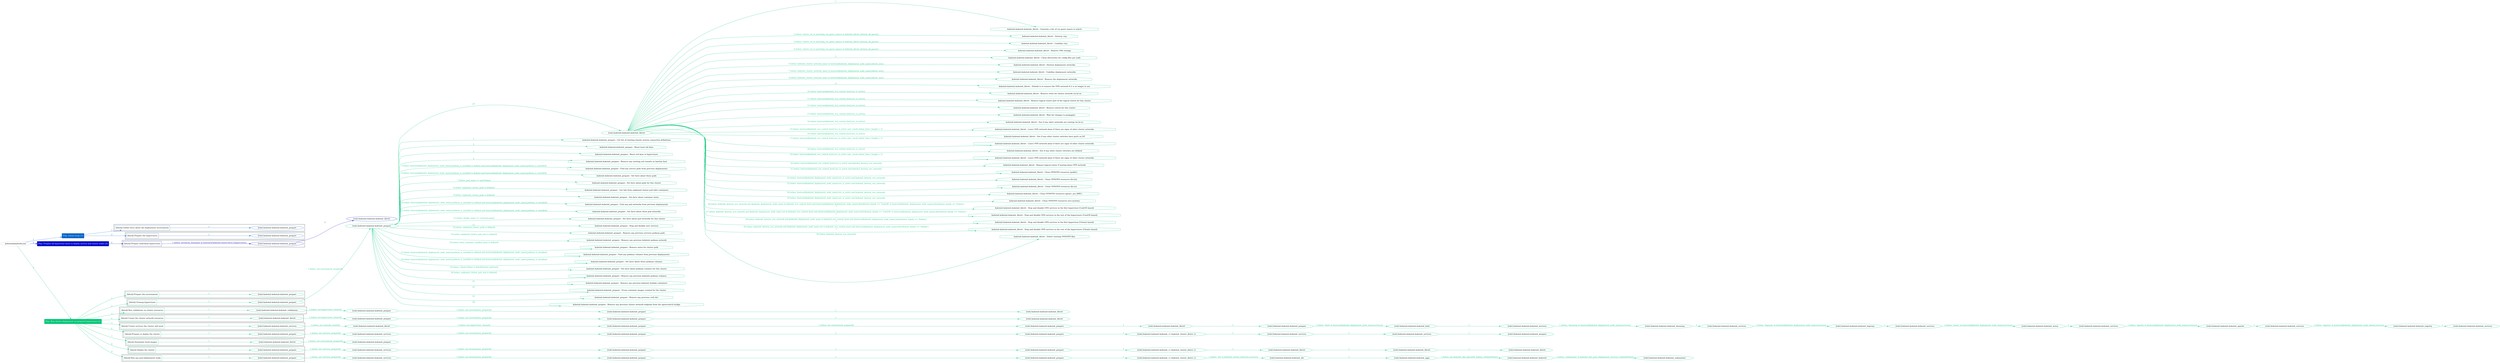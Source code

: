 digraph {
	graph [concentrate=true ordering=in rankdir=LR ratio=fill]
	edge [esep=5 sep=10]
	"kubeinit/playbook.yml" [id=root_node style=dotted]
	play_8605848d [label="Play: Initial setup (1)" color="#0665c6" fontcolor="#ffffff" id=play_8605848d shape=box style=filled tooltip=localhost]
	"kubeinit/playbook.yml" -> play_8605848d [label="1 " color="#0665c6" fontcolor="#0665c6" id=edge_87fc3272 labeltooltip="1 " tooltip="1 "]
	subgraph "kubeinit.kubeinit.kubeinit_prepare" {
		role_2363dd07 [label="[role] kubeinit.kubeinit.kubeinit_prepare" color="#0665c6" id=role_2363dd07 tooltip="kubeinit.kubeinit.kubeinit_prepare"]
	}
	subgraph "kubeinit.kubeinit.kubeinit_prepare" {
		role_f6fa3848 [label="[role] kubeinit.kubeinit.kubeinit_prepare" color="#0665c6" id=role_f6fa3848 tooltip="kubeinit.kubeinit.kubeinit_prepare"]
	}
	subgraph "Play: Initial setup (1)" {
		play_8605848d -> block_de94c09c [label=1 color="#0665c6" fontcolor="#0665c6" id=edge_06d119ca labeltooltip=1 tooltip=1]
		subgraph cluster_block_de94c09c {
			block_de94c09c [label="[block] Gather facts about the deployment environment" color="#0665c6" id=block_de94c09c labeltooltip="Gather facts about the deployment environment" shape=box tooltip="Gather facts about the deployment environment"]
			block_de94c09c -> role_2363dd07 [label="1 " color="#0665c6" fontcolor="#0665c6" id=edge_e57d87e4 labeltooltip="1 " tooltip="1 "]
		}
		play_8605848d -> block_c0200619 [label=2 color="#0665c6" fontcolor="#0665c6" id=edge_5dd7e057 labeltooltip=2 tooltip=2]
		subgraph cluster_block_c0200619 {
			block_c0200619 [label="[block] Prepare the hypervisors" color="#0665c6" id=block_c0200619 labeltooltip="Prepare the hypervisors" shape=box tooltip="Prepare the hypervisors"]
			block_c0200619 -> role_f6fa3848 [label="1 " color="#0665c6" fontcolor="#0665c6" id=edge_0af5a779 labeltooltip="1 " tooltip="1 "]
		}
	}
	play_1fc8f450 [label="Play: Prepare all hypervisor hosts to deploy service and cluster nodes (0)" color="#040cc8" fontcolor="#ffffff" id=play_1fc8f450 shape=box style=filled tooltip="Play: Prepare all hypervisor hosts to deploy service and cluster nodes (0)"]
	"kubeinit/playbook.yml" -> play_1fc8f450 [label="2 " color="#040cc8" fontcolor="#040cc8" id=edge_99879deb labeltooltip="2 " tooltip="2 "]
	subgraph "kubeinit.kubeinit.kubeinit_libvirt" {
		role_5404e701 [label="[role] kubeinit.kubeinit.kubeinit_libvirt" color="#040cc8" id=role_5404e701 tooltip="kubeinit.kubeinit.kubeinit_libvirt"]
	}
	subgraph "kubeinit.kubeinit.kubeinit_prepare" {
		role_c2e506f0 [label="[role] kubeinit.kubeinit.kubeinit_prepare" color="#040cc8" id=role_c2e506f0 tooltip="kubeinit.kubeinit.kubeinit_prepare"]
		role_c2e506f0 -> role_5404e701 [label="1 " color="#040cc8" fontcolor="#040cc8" id=edge_bdc3ae5c labeltooltip="1 " tooltip="1 "]
	}
	subgraph "Play: Prepare all hypervisor hosts to deploy service and cluster nodes (0)" {
		play_1fc8f450 -> block_c49baf0c [label=1 color="#040cc8" fontcolor="#040cc8" id=edge_7abe633b labeltooltip=1 tooltip=1]
		subgraph cluster_block_c49baf0c {
			block_c49baf0c [label="[block] Prepare individual hypervisors" color="#040cc8" id=block_c49baf0c labeltooltip="Prepare individual hypervisors" shape=box tooltip="Prepare individual hypervisors"]
			block_c49baf0c -> role_c2e506f0 [label="1 [when: inventory_hostname in hostvars['kubeinit-cluster-facts'].hypervisors]" color="#040cc8" fontcolor="#040cc8" id=edge_351317c0 labeltooltip="1 [when: inventory_hostname in hostvars['kubeinit-cluster-facts'].hypervisors]" tooltip="1 [when: inventory_hostname in hostvars['kubeinit-cluster-facts'].hypervisors]"]
		}
	}
	play_71d0070b [label="Play: Run cluster deployment on prepared hypervisors (1)" color="#06c677" fontcolor="#ffffff" id=play_71d0070b shape=box style=filled tooltip=localhost]
	"kubeinit/playbook.yml" -> play_71d0070b [label="3 " color="#06c677" fontcolor="#06c677" id=edge_a725ddb0 labeltooltip="3 " tooltip="3 "]
	subgraph "kubeinit.kubeinit.kubeinit_prepare" {
		role_f2556a93 [label="[role] kubeinit.kubeinit.kubeinit_prepare" color="#06c677" id=role_f2556a93 tooltip="kubeinit.kubeinit.kubeinit_prepare"]
	}
	subgraph "kubeinit.kubeinit.kubeinit_libvirt" {
		role_4788ea6c [label="[role] kubeinit.kubeinit.kubeinit_libvirt" color="#06c677" id=role_4788ea6c tooltip="kubeinit.kubeinit.kubeinit_libvirt"]
		task_de4caaba [label="kubeinit.kubeinit.kubeinit_libvirt : Generate a list of vm guest names to match" color="#06c677" id=task_de4caaba shape=octagon tooltip="kubeinit.kubeinit.kubeinit_libvirt : Generate a list of vm guest names to match"]
		role_4788ea6c -> task_de4caaba [label="1 " color="#06c677" fontcolor="#06c677" id=edge_771c232c labeltooltip="1 " tooltip="1 "]
		task_6f5626f8 [label="kubeinit.kubeinit.kubeinit_libvirt : Destroy vms" color="#06c677" id=task_6f5626f8 shape=octagon tooltip="kubeinit.kubeinit.kubeinit_libvirt : Destroy vms"]
		role_4788ea6c -> task_6f5626f8 [label="2 [when: cluster_vm in matching_vm_guest_names or kubeinit_libvirt_destroy_all_guests]" color="#06c677" fontcolor="#06c677" id=edge_8e27f2b0 labeltooltip="2 [when: cluster_vm in matching_vm_guest_names or kubeinit_libvirt_destroy_all_guests]" tooltip="2 [when: cluster_vm in matching_vm_guest_names or kubeinit_libvirt_destroy_all_guests]"]
		task_a8465d2a [label="kubeinit.kubeinit.kubeinit_libvirt : Undefine vms" color="#06c677" id=task_a8465d2a shape=octagon tooltip="kubeinit.kubeinit.kubeinit_libvirt : Undefine vms"]
		role_4788ea6c -> task_a8465d2a [label="3 [when: cluster_vm in matching_vm_guest_names or kubeinit_libvirt_destroy_all_guests]" color="#06c677" fontcolor="#06c677" id=edge_6923e693 labeltooltip="3 [when: cluster_vm in matching_vm_guest_names or kubeinit_libvirt_destroy_all_guests]" tooltip="3 [when: cluster_vm in matching_vm_guest_names or kubeinit_libvirt_destroy_all_guests]"]
		task_30527976 [label="kubeinit.kubeinit.kubeinit_libvirt : Remove VMs storage" color="#06c677" id=task_30527976 shape=octagon tooltip="kubeinit.kubeinit.kubeinit_libvirt : Remove VMs storage"]
		role_4788ea6c -> task_30527976 [label="4 [when: cluster_vm in matching_vm_guest_names or kubeinit_libvirt_destroy_all_guests]" color="#06c677" fontcolor="#06c677" id=edge_c192d5e8 labeltooltip="4 [when: cluster_vm in matching_vm_guest_names or kubeinit_libvirt_destroy_all_guests]" tooltip="4 [when: cluster_vm in matching_vm_guest_names or kubeinit_libvirt_destroy_all_guests]"]
		task_bd6e0f5f [label="kubeinit.kubeinit.kubeinit_libvirt : Clean directories for config files per node" color="#06c677" id=task_bd6e0f5f shape=octagon tooltip="kubeinit.kubeinit.kubeinit_libvirt : Clean directories for config files per node"]
		role_4788ea6c -> task_bd6e0f5f [label="5 " color="#06c677" fontcolor="#06c677" id=edge_9a2e1c3d labeltooltip="5 " tooltip="5 "]
		task_ea06f7d4 [label="kubeinit.kubeinit.kubeinit_libvirt : Destroy deployment networks" color="#06c677" id=task_ea06f7d4 shape=octagon tooltip="kubeinit.kubeinit.kubeinit_libvirt : Destroy deployment networks"]
		role_4788ea6c -> task_ea06f7d4 [label="6 [when: kubeinit_cluster_network_name in hostvars[kubeinit_deployment_node_name].libvirt_nets]" color="#06c677" fontcolor="#06c677" id=edge_827b6c55 labeltooltip="6 [when: kubeinit_cluster_network_name in hostvars[kubeinit_deployment_node_name].libvirt_nets]" tooltip="6 [when: kubeinit_cluster_network_name in hostvars[kubeinit_deployment_node_name].libvirt_nets]"]
		task_c4795552 [label="kubeinit.kubeinit.kubeinit_libvirt : Undefine deployment networks" color="#06c677" id=task_c4795552 shape=octagon tooltip="kubeinit.kubeinit.kubeinit_libvirt : Undefine deployment networks"]
		role_4788ea6c -> task_c4795552 [label="7 [when: kubeinit_cluster_network_name in hostvars[kubeinit_deployment_node_name].libvirt_nets]" color="#06c677" fontcolor="#06c677" id=edge_a1800cd2 labeltooltip="7 [when: kubeinit_cluster_network_name in hostvars[kubeinit_deployment_node_name].libvirt_nets]" tooltip="7 [when: kubeinit_cluster_network_name in hostvars[kubeinit_deployment_node_name].libvirt_nets]"]
		task_819353c3 [label="kubeinit.kubeinit.kubeinit_libvirt : Remove the deployment networks" color="#06c677" id=task_819353c3 shape=octagon tooltip="kubeinit.kubeinit.kubeinit_libvirt : Remove the deployment networks"]
		role_4788ea6c -> task_819353c3 [label="8 [when: kubeinit_cluster_network_name in hostvars[kubeinit_deployment_node_name].libvirt_nets]" color="#06c677" fontcolor="#06c677" id=edge_72d4564d labeltooltip="8 [when: kubeinit_cluster_network_name in hostvars[kubeinit_deployment_node_name].libvirt_nets]" tooltip="8 [when: kubeinit_cluster_network_name in hostvars[kubeinit_deployment_node_name].libvirt_nets]"]
		task_257b41cc [label="kubeinit.kubeinit.kubeinit_libvirt : Default is to remove the OVN network if it is no longer in use" color="#06c677" id=task_257b41cc shape=octagon tooltip="kubeinit.kubeinit.kubeinit_libvirt : Default is to remove the OVN network if it is no longer in use"]
		role_4788ea6c -> task_257b41cc [label="9 " color="#06c677" fontcolor="#06c677" id=edge_2b2338d4 labeltooltip="9 " tooltip="9 "]
		task_80e151b6 [label="kubeinit.kubeinit.kubeinit_libvirt : Remove route for cluster network via br-ex" color="#06c677" id=task_80e151b6 shape=octagon tooltip="kubeinit.kubeinit.kubeinit_libvirt : Remove route for cluster network via br-ex"]
		role_4788ea6c -> task_80e151b6 [label="10 [when: hostvars[kubeinit_ovn_central_host].ovs_is_active]" color="#06c677" fontcolor="#06c677" id=edge_b77c8c7d labeltooltip="10 [when: hostvars[kubeinit_ovn_central_host].ovs_is_active]" tooltip="10 [when: hostvars[kubeinit_ovn_central_host].ovs_is_active]"]
		task_d4caf711 [label="kubeinit.kubeinit.kubeinit_libvirt : Remove logical router port of the logical switch for this cluster" color="#06c677" id=task_d4caf711 shape=octagon tooltip="kubeinit.kubeinit.kubeinit_libvirt : Remove logical router port of the logical switch for this cluster"]
		role_4788ea6c -> task_d4caf711 [label="11 [when: hostvars[kubeinit_ovn_central_host].ovs_is_active]" color="#06c677" fontcolor="#06c677" id=edge_0d22e634 labeltooltip="11 [when: hostvars[kubeinit_ovn_central_host].ovs_is_active]" tooltip="11 [when: hostvars[kubeinit_ovn_central_host].ovs_is_active]"]
		task_0db543c7 [label="kubeinit.kubeinit.kubeinit_libvirt : Remove switch for this cluster" color="#06c677" id=task_0db543c7 shape=octagon tooltip="kubeinit.kubeinit.kubeinit_libvirt : Remove switch for this cluster"]
		role_4788ea6c -> task_0db543c7 [label="12 [when: hostvars[kubeinit_ovn_central_host].ovs_is_active]" color="#06c677" fontcolor="#06c677" id=edge_dff4dbee labeltooltip="12 [when: hostvars[kubeinit_ovn_central_host].ovs_is_active]" tooltip="12 [when: hostvars[kubeinit_ovn_central_host].ovs_is_active]"]
		task_1f11c4b8 [label="kubeinit.kubeinit.kubeinit_libvirt : Wait for changes to propagate" color="#06c677" id=task_1f11c4b8 shape=octagon tooltip="kubeinit.kubeinit.kubeinit_libvirt : Wait for changes to propagate"]
		role_4788ea6c -> task_1f11c4b8 [label="13 [when: hostvars[kubeinit_ovn_central_host].ovs_is_active]" color="#06c677" fontcolor="#06c677" id=edge_e433339b labeltooltip="13 [when: hostvars[kubeinit_ovn_central_host].ovs_is_active]" tooltip="13 [when: hostvars[kubeinit_ovn_central_host].ovs_is_active]"]
		task_a9d6d1ba [label="kubeinit.kubeinit.kubeinit_libvirt : See if any other networks are routing via br-ex" color="#06c677" id=task_a9d6d1ba shape=octagon tooltip="kubeinit.kubeinit.kubeinit_libvirt : See if any other networks are routing via br-ex"]
		role_4788ea6c -> task_a9d6d1ba [label="14 [when: hostvars[kubeinit_ovn_central_host].ovs_is_active]" color="#06c677" fontcolor="#06c677" id=edge_00a7b006 labeltooltip="14 [when: hostvars[kubeinit_ovn_central_host].ovs_is_active]" tooltip="14 [when: hostvars[kubeinit_ovn_central_host].ovs_is_active]"]
		task_c4457c7c [label="kubeinit.kubeinit.kubeinit_libvirt : Leave OVN network alone if there are signs of other cluster networks" color="#06c677" id=task_c4457c7c shape=octagon tooltip="kubeinit.kubeinit.kubeinit_libvirt : Leave OVN network alone if there are signs of other cluster networks"]
		role_4788ea6c -> task_c4457c7c [label="15 [when: hostvars[kubeinit_ovn_central_host].ovs_is_active and _result.stdout_lines | length > 1]" color="#06c677" fontcolor="#06c677" id=edge_b9f5f774 labeltooltip="15 [when: hostvars[kubeinit_ovn_central_host].ovs_is_active and _result.stdout_lines | length > 1]" tooltip="15 [when: hostvars[kubeinit_ovn_central_host].ovs_is_active and _result.stdout_lines | length > 1]"]
		task_58da87a6 [label="kubeinit.kubeinit.kubeinit_libvirt : See if any other cluster switches have ports on lr0" color="#06c677" id=task_58da87a6 shape=octagon tooltip="kubeinit.kubeinit.kubeinit_libvirt : See if any other cluster switches have ports on lr0"]
		role_4788ea6c -> task_58da87a6 [label="16 [when: hostvars[kubeinit_ovn_central_host].ovs_is_active]" color="#06c677" fontcolor="#06c677" id=edge_8f019861 labeltooltip="16 [when: hostvars[kubeinit_ovn_central_host].ovs_is_active]" tooltip="16 [when: hostvars[kubeinit_ovn_central_host].ovs_is_active]"]
		task_23354c40 [label="kubeinit.kubeinit.kubeinit_libvirt : Leave OVN network alone if there are signs of other cluster networks" color="#06c677" id=task_23354c40 shape=octagon tooltip="kubeinit.kubeinit.kubeinit_libvirt : Leave OVN network alone if there are signs of other cluster networks"]
		role_4788ea6c -> task_23354c40 [label="17 [when: hostvars[kubeinit_ovn_central_host].ovs_is_active and _result.stdout_lines | length > 1]" color="#06c677" fontcolor="#06c677" id=edge_9c4ed06a labeltooltip="17 [when: hostvars[kubeinit_ovn_central_host].ovs_is_active and _result.stdout_lines | length > 1]" tooltip="17 [when: hostvars[kubeinit_ovn_central_host].ovs_is_active and _result.stdout_lines | length > 1]"]
		task_7850b180 [label="kubeinit.kubeinit.kubeinit_libvirt : See if any other cluster switches are defined" color="#06c677" id=task_7850b180 shape=octagon tooltip="kubeinit.kubeinit.kubeinit_libvirt : See if any other cluster switches are defined"]
		role_4788ea6c -> task_7850b180 [label="18 [when: hostvars[kubeinit_ovn_central_host].ovs_is_active]" color="#06c677" fontcolor="#06c677" id=edge_3445590b labeltooltip="18 [when: hostvars[kubeinit_ovn_central_host].ovs_is_active]" tooltip="18 [when: hostvars[kubeinit_ovn_central_host].ovs_is_active]"]
		task_dd69ead4 [label="kubeinit.kubeinit.kubeinit_libvirt : Leave OVN network alone if there are signs of other cluster networks" color="#06c677" id=task_dd69ead4 shape=octagon tooltip="kubeinit.kubeinit.kubeinit_libvirt : Leave OVN network alone if there are signs of other cluster networks"]
		role_4788ea6c -> task_dd69ead4 [label="19 [when: hostvars[kubeinit_ovn_central_host].ovs_is_active and _result.stdout_lines | length > 1]" color="#06c677" fontcolor="#06c677" id=edge_6217a1dc labeltooltip="19 [when: hostvars[kubeinit_ovn_central_host].ovs_is_active and _result.stdout_lines | length > 1]" tooltip="19 [when: hostvars[kubeinit_ovn_central_host].ovs_is_active and _result.stdout_lines | length > 1]"]
		task_25a136f5 [label="kubeinit.kubeinit.kubeinit_libvirt : Remove logical router if tearing down OVN network" color="#06c677" id=task_25a136f5 shape=octagon tooltip="kubeinit.kubeinit.kubeinit_libvirt : Remove logical router if tearing down OVN network"]
		role_4788ea6c -> task_25a136f5 [label="20 [when: hostvars[kubeinit_ovn_central_host].ovs_is_active and kubeinit_destroy_ovn_network]" color="#06c677" fontcolor="#06c677" id=edge_6abec5e0 labeltooltip="20 [when: hostvars[kubeinit_ovn_central_host].ovs_is_active and kubeinit_destroy_ovn_network]" tooltip="20 [when: hostvars[kubeinit_ovn_central_host].ovs_is_active and kubeinit_destroy_ovn_network]"]
		task_2d3aaca2 [label="kubeinit.kubeinit.kubeinit_libvirt : Clean OVN/OVS resources (public)" color="#06c677" id=task_2d3aaca2 shape=octagon tooltip="kubeinit.kubeinit.kubeinit_libvirt : Clean OVN/OVS resources (public)"]
		role_4788ea6c -> task_2d3aaca2 [label="21 [when: hostvars[kubeinit_ovn_central_host].ovs_is_active and kubeinit_destroy_ovn_network]" color="#06c677" fontcolor="#06c677" id=edge_ba61e66d labeltooltip="21 [when: hostvars[kubeinit_ovn_central_host].ovs_is_active and kubeinit_destroy_ovn_network]" tooltip="21 [when: hostvars[kubeinit_ovn_central_host].ovs_is_active and kubeinit_destroy_ovn_network]"]
		task_6bc48bc9 [label="kubeinit.kubeinit.kubeinit_libvirt : Clean OVN/OVS resources (br-int)" color="#06c677" id=task_6bc48bc9 shape=octagon tooltip="kubeinit.kubeinit.kubeinit_libvirt : Clean OVN/OVS resources (br-int)"]
		role_4788ea6c -> task_6bc48bc9 [label="22 [when: hostvars[kubeinit_deployment_node_name].ovs_is_active and kubeinit_destroy_ovn_network]" color="#06c677" fontcolor="#06c677" id=edge_40afa3f8 labeltooltip="22 [when: hostvars[kubeinit_deployment_node_name].ovs_is_active and kubeinit_destroy_ovn_network]" tooltip="22 [when: hostvars[kubeinit_deployment_node_name].ovs_is_active and kubeinit_destroy_ovn_network]"]
		task_183ec806 [label="kubeinit.kubeinit.kubeinit_libvirt : Clean OVN/OVS resources (br-ex)" color="#06c677" id=task_183ec806 shape=octagon tooltip="kubeinit.kubeinit.kubeinit_libvirt : Clean OVN/OVS resources (br-ex)"]
		role_4788ea6c -> task_183ec806 [label="23 [when: hostvars[kubeinit_deployment_node_name].ovs_is_active and kubeinit_destroy_ovn_network]" color="#06c677" fontcolor="#06c677" id=edge_1ff6d4de labeltooltip="23 [when: hostvars[kubeinit_deployment_node_name].ovs_is_active and kubeinit_destroy_ovn_network]" tooltip="23 [when: hostvars[kubeinit_deployment_node_name].ovs_is_active and kubeinit_destroy_ovn_network]"]
		task_b2fbaf3a [label="kubeinit.kubeinit.kubeinit_libvirt : Clean OVN/OVS resources (genev_sys_6081)" color="#06c677" id=task_b2fbaf3a shape=octagon tooltip="kubeinit.kubeinit.kubeinit_libvirt : Clean OVN/OVS resources (genev_sys_6081)"]
		role_4788ea6c -> task_b2fbaf3a [label="24 [when: hostvars[kubeinit_deployment_node_name].ovs_is_active and kubeinit_destroy_ovn_network]" color="#06c677" fontcolor="#06c677" id=edge_9fbdc8ec labeltooltip="24 [when: hostvars[kubeinit_deployment_node_name].ovs_is_active and kubeinit_destroy_ovn_network]" tooltip="24 [when: hostvars[kubeinit_deployment_node_name].ovs_is_active and kubeinit_destroy_ovn_network]"]
		task_0d417b25 [label="kubeinit.kubeinit.kubeinit_libvirt : Clean OVN/OVS resources (ovs-system)" color="#06c677" id=task_0d417b25 shape=octagon tooltip="kubeinit.kubeinit.kubeinit_libvirt : Clean OVN/OVS resources (ovs-system)"]
		role_4788ea6c -> task_0d417b25 [label="25 [when: hostvars[kubeinit_deployment_node_name].ovs_is_active and kubeinit_destroy_ovn_network]" color="#06c677" fontcolor="#06c677" id=edge_c403cfc7 labeltooltip="25 [when: hostvars[kubeinit_deployment_node_name].ovs_is_active and kubeinit_destroy_ovn_network]" tooltip="25 [when: hostvars[kubeinit_deployment_node_name].ovs_is_active and kubeinit_destroy_ovn_network]"]
		task_f6f99484 [label="kubeinit.kubeinit.kubeinit_libvirt : Stop and disable OVN services in the first hypervisor (CentOS based)" color="#06c677" id=task_f6f99484 shape=octagon tooltip="kubeinit.kubeinit.kubeinit_libvirt : Stop and disable OVN services in the first hypervisor (CentOS based)"]
		role_4788ea6c -> task_f6f99484 [label="26 [when: kubeinit_destroy_ovn_network and (kubeinit_deployment_node_name in kubeinit_ovn_central_host) and (hostvars[kubeinit_deployment_node_name].distribution_family == 'CentOS' or hostvars[kubeinit_deployment_node_name].distribution_family == 'Fedora')
]" color="#06c677" fontcolor="#06c677" id=edge_dfac49bd labeltooltip="26 [when: kubeinit_destroy_ovn_network and (kubeinit_deployment_node_name in kubeinit_ovn_central_host) and (hostvars[kubeinit_deployment_node_name].distribution_family == 'CentOS' or hostvars[kubeinit_deployment_node_name].distribution_family == 'Fedora')
]" tooltip="26 [when: kubeinit_destroy_ovn_network and (kubeinit_deployment_node_name in kubeinit_ovn_central_host) and (hostvars[kubeinit_deployment_node_name].distribution_family == 'CentOS' or hostvars[kubeinit_deployment_node_name].distribution_family == 'Fedora')
]"]
		task_b70907be [label="kubeinit.kubeinit.kubeinit_libvirt : Stop and disable OVN services in the rest of the hypervisors (CentOS based)" color="#06c677" id=task_b70907be shape=octagon tooltip="kubeinit.kubeinit.kubeinit_libvirt : Stop and disable OVN services in the rest of the hypervisors (CentOS based)"]
		role_4788ea6c -> task_b70907be [label="27 [when: kubeinit_destroy_ovn_network and (kubeinit_deployment_node_name not in kubeinit_ovn_central_host) and (hostvars[kubeinit_deployment_node_name].distribution_family == 'CentOS' or hostvars[kubeinit_deployment_node_name].distribution_family == 'Fedora')
]" color="#06c677" fontcolor="#06c677" id=edge_b3f46557 labeltooltip="27 [when: kubeinit_destroy_ovn_network and (kubeinit_deployment_node_name not in kubeinit_ovn_central_host) and (hostvars[kubeinit_deployment_node_name].distribution_family == 'CentOS' or hostvars[kubeinit_deployment_node_name].distribution_family == 'Fedora')
]" tooltip="27 [when: kubeinit_destroy_ovn_network and (kubeinit_deployment_node_name not in kubeinit_ovn_central_host) and (hostvars[kubeinit_deployment_node_name].distribution_family == 'CentOS' or hostvars[kubeinit_deployment_node_name].distribution_family == 'Fedora')
]"]
		task_2e3da6b1 [label="kubeinit.kubeinit.kubeinit_libvirt : Stop and disable OVN services in the first hypervisor (Ubuntu based)" color="#06c677" id=task_2e3da6b1 shape=octagon tooltip="kubeinit.kubeinit.kubeinit_libvirt : Stop and disable OVN services in the first hypervisor (Ubuntu based)"]
		role_4788ea6c -> task_2e3da6b1 [label="28 [when: kubeinit_destroy_ovn_network and (kubeinit_deployment_node_name in kubeinit_ovn_central_host) and (hostvars[kubeinit_deployment_node_name].distribution_family == 'Debian')
]" color="#06c677" fontcolor="#06c677" id=edge_ff3263ce labeltooltip="28 [when: kubeinit_destroy_ovn_network and (kubeinit_deployment_node_name in kubeinit_ovn_central_host) and (hostvars[kubeinit_deployment_node_name].distribution_family == 'Debian')
]" tooltip="28 [when: kubeinit_destroy_ovn_network and (kubeinit_deployment_node_name in kubeinit_ovn_central_host) and (hostvars[kubeinit_deployment_node_name].distribution_family == 'Debian')
]"]
		task_83b172b7 [label="kubeinit.kubeinit.kubeinit_libvirt : Stop and disable OVN services in the rest of the hypervisors (Ubuntu based)" color="#06c677" id=task_83b172b7 shape=octagon tooltip="kubeinit.kubeinit.kubeinit_libvirt : Stop and disable OVN services in the rest of the hypervisors (Ubuntu based)"]
		role_4788ea6c -> task_83b172b7 [label="29 [when: kubeinit_destroy_ovn_network and (kubeinit_deployment_node_name not in kubeinit_ovn_central_host) and (hostvars[kubeinit_deployment_node_name].distribution_family == 'Debian')
]" color="#06c677" fontcolor="#06c677" id=edge_aaf2d429 labeltooltip="29 [when: kubeinit_destroy_ovn_network and (kubeinit_deployment_node_name not in kubeinit_ovn_central_host) and (hostvars[kubeinit_deployment_node_name].distribution_family == 'Debian')
]" tooltip="29 [when: kubeinit_destroy_ovn_network and (kubeinit_deployment_node_name not in kubeinit_ovn_central_host) and (hostvars[kubeinit_deployment_node_name].distribution_family == 'Debian')
]"]
		task_894a6dfd [label="kubeinit.kubeinit.kubeinit_libvirt : Delete existing OVS/OVN files" color="#06c677" id=task_894a6dfd shape=octagon tooltip="kubeinit.kubeinit.kubeinit_libvirt : Delete existing OVS/OVN files"]
		role_4788ea6c -> task_894a6dfd [label="30 [when: kubeinit_destroy_ovn_network]" color="#06c677" fontcolor="#06c677" id=edge_513e5a58 labeltooltip="30 [when: kubeinit_destroy_ovn_network]" tooltip="30 [when: kubeinit_destroy_ovn_network]"]
	}
	subgraph "kubeinit.kubeinit.kubeinit_prepare" {
		role_46d5dbfb [label="[role] kubeinit.kubeinit.kubeinit_prepare" color="#06c677" id=role_46d5dbfb tooltip="kubeinit.kubeinit.kubeinit_prepare"]
		task_ed8bfec8 [label="kubeinit.kubeinit.kubeinit_prepare : Get list of existing remote system connection definitions" color="#06c677" id=task_ed8bfec8 shape=octagon tooltip="kubeinit.kubeinit.kubeinit_prepare : Get list of existing remote system connection definitions"]
		role_46d5dbfb -> task_ed8bfec8 [label="1 " color="#06c677" fontcolor="#06c677" id=edge_4d2e1513 labeltooltip="1 " tooltip="1 "]
		task_f3e4bc99 [label="kubeinit.kubeinit.kubeinit_prepare : Reset local ssh keys" color="#06c677" id=task_f3e4bc99 shape=octagon tooltip="kubeinit.kubeinit.kubeinit_prepare : Reset local ssh keys"]
		role_46d5dbfb -> task_f3e4bc99 [label="2 " color="#06c677" fontcolor="#06c677" id=edge_38190749 labeltooltip="2 " tooltip="2 "]
		task_52f5b7ef [label="kubeinit.kubeinit.kubeinit_prepare : Reset ssh keys in hypervisors" color="#06c677" id=task_52f5b7ef shape=octagon tooltip="kubeinit.kubeinit.kubeinit_prepare : Reset ssh keys in hypervisors"]
		role_46d5dbfb -> task_52f5b7ef [label="3 " color="#06c677" fontcolor="#06c677" id=edge_f4cae712 labeltooltip="3 " tooltip="3 "]
		task_3a690720 [label="kubeinit.kubeinit.kubeinit_prepare : Remove any existing ssh tunnels on bastion host" color="#06c677" id=task_3a690720 shape=octagon tooltip="kubeinit.kubeinit.kubeinit_prepare : Remove any existing ssh tunnels on bastion host"]
		role_46d5dbfb -> task_3a690720 [label="4 " color="#06c677" fontcolor="#06c677" id=edge_f4cea564 labeltooltip="4 " tooltip="4 "]
		task_9c0b6d10 [label="kubeinit.kubeinit.kubeinit_prepare : Find any service pods from previous deployments" color="#06c677" id=task_9c0b6d10 shape=octagon tooltip="kubeinit.kubeinit.kubeinit_prepare : Find any service pods from previous deployments"]
		role_46d5dbfb -> task_9c0b6d10 [label="5 [when: hostvars[kubeinit_deployment_node_name].podman_is_installed is defined and hostvars[kubeinit_deployment_node_name].podman_is_installed]" color="#06c677" fontcolor="#06c677" id=edge_94b2ba6f labeltooltip="5 [when: hostvars[kubeinit_deployment_node_name].podman_is_installed is defined and hostvars[kubeinit_deployment_node_name].podman_is_installed]" tooltip="5 [when: hostvars[kubeinit_deployment_node_name].podman_is_installed is defined and hostvars[kubeinit_deployment_node_name].podman_is_installed]"]
		task_71b3e89c [label="kubeinit.kubeinit.kubeinit_prepare : Set facts about those pods" color="#06c677" id=task_71b3e89c shape=octagon tooltip="kubeinit.kubeinit.kubeinit_prepare : Set facts about those pods"]
		role_46d5dbfb -> task_71b3e89c [label="6 [when: hostvars[kubeinit_deployment_node_name].podman_is_installed is defined and hostvars[kubeinit_deployment_node_name].podman_is_installed]" color="#06c677" fontcolor="#06c677" id=edge_6dce2ed3 labeltooltip="6 [when: hostvars[kubeinit_deployment_node_name].podman_is_installed is defined and hostvars[kubeinit_deployment_node_name].podman_is_installed]" tooltip="6 [when: hostvars[kubeinit_deployment_node_name].podman_is_installed is defined and hostvars[kubeinit_deployment_node_name].podman_is_installed]"]
		task_611b9969 [label="kubeinit.kubeinit.kubeinit_prepare : Set facts about pods for this cluster" color="#06c677" id=task_611b9969 shape=octagon tooltip="kubeinit.kubeinit.kubeinit_prepare : Set facts about pods for this cluster"]
		role_46d5dbfb -> task_611b9969 [label="7 [when: pod_name == pod.Name]" color="#06c677" fontcolor="#06c677" id=edge_99317f9a labeltooltip="7 [when: pod_name == pod.Name]" tooltip="7 [when: pod_name == pod.Name]"]
		task_a52e9cd4 [label="kubeinit.kubeinit.kubeinit_prepare : Get info from orphaned cluster pod infra containers" color="#06c677" id=task_a52e9cd4 shape=octagon tooltip="kubeinit.kubeinit.kubeinit_prepare : Get info from orphaned cluster pod infra containers"]
		role_46d5dbfb -> task_a52e9cd4 [label="8 [when: orphaned_cluster_pods is defined]" color="#06c677" fontcolor="#06c677" id=edge_0138fa00 labeltooltip="8 [when: orphaned_cluster_pods is defined]" tooltip="8 [when: orphaned_cluster_pods is defined]"]
		task_1993653e [label="kubeinit.kubeinit.kubeinit_prepare : Set facts about container netns" color="#06c677" id=task_1993653e shape=octagon tooltip="kubeinit.kubeinit.kubeinit_prepare : Set facts about container netns"]
		role_46d5dbfb -> task_1993653e [label="9 [when: orphaned_cluster_pods is defined]" color="#06c677" fontcolor="#06c677" id=edge_f599d434 labeltooltip="9 [when: orphaned_cluster_pods is defined]" tooltip="9 [when: orphaned_cluster_pods is defined]"]
		task_8232e46f [label="kubeinit.kubeinit.kubeinit_prepare : Find any pod networks from previous deployments" color="#06c677" id=task_8232e46f shape=octagon tooltip="kubeinit.kubeinit.kubeinit_prepare : Find any pod networks from previous deployments"]
		role_46d5dbfb -> task_8232e46f [label="10 [when: hostvars[kubeinit_deployment_node_name].podman_is_installed is defined and hostvars[kubeinit_deployment_node_name].podman_is_installed]" color="#06c677" fontcolor="#06c677" id=edge_e1bc5e34 labeltooltip="10 [when: hostvars[kubeinit_deployment_node_name].podman_is_installed is defined and hostvars[kubeinit_deployment_node_name].podman_is_installed]" tooltip="10 [when: hostvars[kubeinit_deployment_node_name].podman_is_installed is defined and hostvars[kubeinit_deployment_node_name].podman_is_installed]"]
		task_9beeefad [label="kubeinit.kubeinit.kubeinit_prepare : Set facts about those pod networks" color="#06c677" id=task_9beeefad shape=octagon tooltip="kubeinit.kubeinit.kubeinit_prepare : Set facts about those pod networks"]
		role_46d5dbfb -> task_9beeefad [label="11 [when: hostvars[kubeinit_deployment_node_name].podman_is_installed is defined and hostvars[kubeinit_deployment_node_name].podman_is_installed]" color="#06c677" fontcolor="#06c677" id=edge_b4127900 labeltooltip="11 [when: hostvars[kubeinit_deployment_node_name].podman_is_installed is defined and hostvars[kubeinit_deployment_node_name].podman_is_installed]" tooltip="11 [when: hostvars[kubeinit_deployment_node_name].podman_is_installed is defined and hostvars[kubeinit_deployment_node_name].podman_is_installed]"]
		task_f02f328c [label="kubeinit.kubeinit.kubeinit_prepare : Set facts about pod networks for this cluster" color="#06c677" id=task_f02f328c shape=octagon tooltip="kubeinit.kubeinit.kubeinit_prepare : Set facts about pod networks for this cluster"]
		role_46d5dbfb -> task_f02f328c [label="12 [when: bridge_name == network.name]" color="#06c677" fontcolor="#06c677" id=edge_4450da1d labeltooltip="12 [when: bridge_name == network.name]" tooltip="12 [when: bridge_name == network.name]"]
		task_51b2bf7c [label="kubeinit.kubeinit.kubeinit_prepare : Stop and disable user services" color="#06c677" id=task_51b2bf7c shape=octagon tooltip="kubeinit.kubeinit.kubeinit_prepare : Stop and disable user services"]
		role_46d5dbfb -> task_51b2bf7c [label="13 " color="#06c677" fontcolor="#06c677" id=edge_ac2651a5 labeltooltip="13 " tooltip="13 "]
		task_a84611d2 [label="kubeinit.kubeinit.kubeinit_prepare : Remove any previous services podman pods" color="#06c677" id=task_a84611d2 shape=octagon tooltip="kubeinit.kubeinit.kubeinit_prepare : Remove any previous services podman pods"]
		role_46d5dbfb -> task_a84611d2 [label="14 [when: orphaned_cluster_pods is defined]" color="#06c677" fontcolor="#06c677" id=edge_841536e6 labeltooltip="14 [when: orphaned_cluster_pods is defined]" tooltip="14 [when: orphaned_cluster_pods is defined]"]
		task_24389c37 [label="kubeinit.kubeinit.kubeinit_prepare : Remove any previous kubeinit podman network" color="#06c677" id=task_24389c37 shape=octagon tooltip="kubeinit.kubeinit.kubeinit_prepare : Remove any previous kubeinit podman network"]
		role_46d5dbfb -> task_24389c37 [label="15 [when: orphaned_cluster_pod_nets is defined]" color="#06c677" fontcolor="#06c677" id=edge_50b0b90f labeltooltip="15 [when: orphaned_cluster_pod_nets is defined]" tooltip="15 [when: orphaned_cluster_pod_nets is defined]"]
		task_489d381c [label="kubeinit.kubeinit.kubeinit_prepare : Remove netns for cluster pods" color="#06c677" id=task_489d381c shape=octagon tooltip="kubeinit.kubeinit.kubeinit_prepare : Remove netns for cluster pods"]
		role_46d5dbfb -> task_489d381c [label="16 [when: infra_container_sandbox_keys is defined]" color="#06c677" fontcolor="#06c677" id=edge_539eb7b6 labeltooltip="16 [when: infra_container_sandbox_keys is defined]" tooltip="16 [when: infra_container_sandbox_keys is defined]"]
		task_a6a65be3 [label="kubeinit.kubeinit.kubeinit_prepare : Find any podman volumes from previous deployments" color="#06c677" id=task_a6a65be3 shape=octagon tooltip="kubeinit.kubeinit.kubeinit_prepare : Find any podman volumes from previous deployments"]
		role_46d5dbfb -> task_a6a65be3 [label="17 [when: hostvars[kubeinit_deployment_node_name].podman_is_installed is defined and hostvars[kubeinit_deployment_node_name].podman_is_installed]" color="#06c677" fontcolor="#06c677" id=edge_608540da labeltooltip="17 [when: hostvars[kubeinit_deployment_node_name].podman_is_installed is defined and hostvars[kubeinit_deployment_node_name].podman_is_installed]" tooltip="17 [when: hostvars[kubeinit_deployment_node_name].podman_is_installed is defined and hostvars[kubeinit_deployment_node_name].podman_is_installed]"]
		task_03d2f52b [label="kubeinit.kubeinit.kubeinit_prepare : Set facts about those podman volumes" color="#06c677" id=task_03d2f52b shape=octagon tooltip="kubeinit.kubeinit.kubeinit_prepare : Set facts about those podman volumes"]
		role_46d5dbfb -> task_03d2f52b [label="18 [when: hostvars[kubeinit_deployment_node_name].podman_is_installed is defined and hostvars[kubeinit_deployment_node_name].podman_is_installed]" color="#06c677" fontcolor="#06c677" id=edge_92b1bf42 labeltooltip="18 [when: hostvars[kubeinit_deployment_node_name].podman_is_installed is defined and hostvars[kubeinit_deployment_node_name].podman_is_installed]" tooltip="18 [when: hostvars[kubeinit_deployment_node_name].podman_is_installed is defined and hostvars[kubeinit_deployment_node_name].podman_is_installed]"]
		task_e8f1ecb0 [label="kubeinit.kubeinit.kubeinit_prepare : Set facts about podman volumes for this cluster" color="#06c677" id=task_e8f1ecb0 shape=octagon tooltip="kubeinit.kubeinit.kubeinit_prepare : Set facts about podman volumes for this cluster"]
		role_46d5dbfb -> task_e8f1ecb0 [label="19 [when: volume.Name is match(cluster_pattern)]" color="#06c677" fontcolor="#06c677" id=edge_c5963548 labeltooltip="19 [when: volume.Name is match(cluster_pattern)]" tooltip="19 [when: volume.Name is match(cluster_pattern)]"]
		task_72d29fd7 [label="kubeinit.kubeinit.kubeinit_prepare : Remove any previous kubeinit podman volumes" color="#06c677" id=task_72d29fd7 shape=octagon tooltip="kubeinit.kubeinit.kubeinit_prepare : Remove any previous kubeinit podman volumes"]
		role_46d5dbfb -> task_72d29fd7 [label="20 [when: orphaned_cluster_pod_vols is defined]" color="#06c677" fontcolor="#06c677" id=edge_e7ecd605 labeltooltip="20 [when: orphaned_cluster_pod_vols is defined]" tooltip="20 [when: orphaned_cluster_pod_vols is defined]"]
		task_24aec3b7 [label="kubeinit.kubeinit.kubeinit_prepare : Remove any previous kubeinit buildah containers" color="#06c677" id=task_24aec3b7 shape=octagon tooltip="kubeinit.kubeinit.kubeinit_prepare : Remove any previous kubeinit buildah containers"]
		role_46d5dbfb -> task_24aec3b7 [label="21 " color="#06c677" fontcolor="#06c677" id=edge_1d29a73a labeltooltip="21 " tooltip="21 "]
		task_64983e33 [label="kubeinit.kubeinit.kubeinit_prepare : Prune container images created for the cluster" color="#06c677" id=task_64983e33 shape=octagon tooltip="kubeinit.kubeinit.kubeinit_prepare : Prune container images created for the cluster"]
		role_46d5dbfb -> task_64983e33 [label="22 " color="#06c677" fontcolor="#06c677" id=edge_89cde73a labeltooltip="22 " tooltip="22 "]
		task_e26d4fa9 [label="kubeinit.kubeinit.kubeinit_prepare : Remove any previous veth dev" color="#06c677" id=task_e26d4fa9 shape=octagon tooltip="kubeinit.kubeinit.kubeinit_prepare : Remove any previous veth dev"]
		role_46d5dbfb -> task_e26d4fa9 [label="23 " color="#06c677" fontcolor="#06c677" id=edge_d0833c5c labeltooltip="23 " tooltip="23 "]
		task_640d4648 [label="kubeinit.kubeinit.kubeinit_prepare : Remove any previous cluster network endpoint from the openvswitch bridge" color="#06c677" id=task_640d4648 shape=octagon tooltip="kubeinit.kubeinit.kubeinit_prepare : Remove any previous cluster network endpoint from the openvswitch bridge"]
		role_46d5dbfb -> task_640d4648 [label="24 " color="#06c677" fontcolor="#06c677" id=edge_757d499a labeltooltip="24 " tooltip="24 "]
		role_46d5dbfb -> role_4788ea6c [label="25 " color="#06c677" fontcolor="#06c677" id=edge_6e1868e6 labeltooltip="25 " tooltip="25 "]
	}
	subgraph "kubeinit.kubeinit.kubeinit_prepare" {
		role_bdff93a7 [label="[role] kubeinit.kubeinit.kubeinit_prepare" color="#06c677" id=role_bdff93a7 tooltip="kubeinit.kubeinit.kubeinit_prepare"]
		role_bdff93a7 -> role_46d5dbfb [label="1 [when: not environment_prepared]" color="#06c677" fontcolor="#06c677" id=edge_7e5c0568 labeltooltip="1 [when: not environment_prepared]" tooltip="1 [when: not environment_prepared]"]
	}
	subgraph "kubeinit.kubeinit.kubeinit_libvirt" {
		role_76e9f6da [label="[role] kubeinit.kubeinit.kubeinit_libvirt" color="#06c677" id=role_76e9f6da tooltip="kubeinit.kubeinit.kubeinit_libvirt"]
	}
	subgraph "kubeinit.kubeinit.kubeinit_prepare" {
		role_f646549f [label="[role] kubeinit.kubeinit.kubeinit_prepare" color="#06c677" id=role_f646549f tooltip="kubeinit.kubeinit.kubeinit_prepare"]
		role_f646549f -> role_76e9f6da [label="1 " color="#06c677" fontcolor="#06c677" id=edge_1866197c labeltooltip="1 " tooltip="1 "]
	}
	subgraph "kubeinit.kubeinit.kubeinit_prepare" {
		role_f8e5535d [label="[role] kubeinit.kubeinit.kubeinit_prepare" color="#06c677" id=role_f8e5535d tooltip="kubeinit.kubeinit.kubeinit_prepare"]
		role_f8e5535d -> role_f646549f [label="1 [when: not environment_prepared]" color="#06c677" fontcolor="#06c677" id=edge_d4ea4358 labeltooltip="1 [when: not environment_prepared]" tooltip="1 [when: not environment_prepared]"]
	}
	subgraph "kubeinit.kubeinit.kubeinit_validations" {
		role_14f1e198 [label="[role] kubeinit.kubeinit.kubeinit_validations" color="#06c677" id=role_14f1e198 tooltip="kubeinit.kubeinit.kubeinit_validations"]
		role_14f1e198 -> role_f8e5535d [label="1 [when: not hypervisors_cleaned]" color="#06c677" fontcolor="#06c677" id=edge_a6e91db9 labeltooltip="1 [when: not hypervisors_cleaned]" tooltip="1 [when: not hypervisors_cleaned]"]
	}
	subgraph "kubeinit.kubeinit.kubeinit_libvirt" {
		role_c57a992d [label="[role] kubeinit.kubeinit.kubeinit_libvirt" color="#06c677" id=role_c57a992d tooltip="kubeinit.kubeinit.kubeinit_libvirt"]
	}
	subgraph "kubeinit.kubeinit.kubeinit_prepare" {
		role_385cfb28 [label="[role] kubeinit.kubeinit.kubeinit_prepare" color="#06c677" id=role_385cfb28 tooltip="kubeinit.kubeinit.kubeinit_prepare"]
		role_385cfb28 -> role_c57a992d [label="1 " color="#06c677" fontcolor="#06c677" id=edge_c83ffc8c labeltooltip="1 " tooltip="1 "]
	}
	subgraph "kubeinit.kubeinit.kubeinit_prepare" {
		role_b03eb97d [label="[role] kubeinit.kubeinit.kubeinit_prepare" color="#06c677" id=role_b03eb97d tooltip="kubeinit.kubeinit.kubeinit_prepare"]
		role_b03eb97d -> role_385cfb28 [label="1 [when: not environment_prepared]" color="#06c677" fontcolor="#06c677" id=edge_1ed650a7 labeltooltip="1 [when: not environment_prepared]" tooltip="1 [when: not environment_prepared]"]
	}
	subgraph "kubeinit.kubeinit.kubeinit_libvirt" {
		role_7b701578 [label="[role] kubeinit.kubeinit.kubeinit_libvirt" color="#06c677" id=role_7b701578 tooltip="kubeinit.kubeinit.kubeinit_libvirt"]
		role_7b701578 -> role_b03eb97d [label="1 [when: not hypervisors_cleaned]" color="#06c677" fontcolor="#06c677" id=edge_0842ac9a labeltooltip="1 [when: not hypervisors_cleaned]" tooltip="1 [when: not hypervisors_cleaned]"]
	}
	subgraph "kubeinit.kubeinit.kubeinit_services" {
		role_0af99c5b [label="[role] kubeinit.kubeinit.kubeinit_services" color="#06c677" id=role_0af99c5b tooltip="kubeinit.kubeinit.kubeinit_services"]
	}
	subgraph "kubeinit.kubeinit.kubeinit_registry" {
		role_430ebec1 [label="[role] kubeinit.kubeinit.kubeinit_registry" color="#06c677" id=role_430ebec1 tooltip="kubeinit.kubeinit.kubeinit_registry"]
		role_430ebec1 -> role_0af99c5b [label="1 " color="#06c677" fontcolor="#06c677" id=edge_5e839796 labeltooltip="1 " tooltip="1 "]
	}
	subgraph "kubeinit.kubeinit.kubeinit_services" {
		role_d40cf0ad [label="[role] kubeinit.kubeinit.kubeinit_services" color="#06c677" id=role_d40cf0ad tooltip="kubeinit.kubeinit.kubeinit_services"]
		role_d40cf0ad -> role_430ebec1 [label="1 [when: 'registry' in hostvars[kubeinit_deployment_node_name].services]" color="#06c677" fontcolor="#06c677" id=edge_c2b85317 labeltooltip="1 [when: 'registry' in hostvars[kubeinit_deployment_node_name].services]" tooltip="1 [when: 'registry' in hostvars[kubeinit_deployment_node_name].services]"]
	}
	subgraph "kubeinit.kubeinit.kubeinit_apache" {
		role_ec95fb95 [label="[role] kubeinit.kubeinit.kubeinit_apache" color="#06c677" id=role_ec95fb95 tooltip="kubeinit.kubeinit.kubeinit_apache"]
		role_ec95fb95 -> role_d40cf0ad [label="1 " color="#06c677" fontcolor="#06c677" id=edge_3a1c18ab labeltooltip="1 " tooltip="1 "]
	}
	subgraph "kubeinit.kubeinit.kubeinit_services" {
		role_918be9f2 [label="[role] kubeinit.kubeinit.kubeinit_services" color="#06c677" id=role_918be9f2 tooltip="kubeinit.kubeinit.kubeinit_services"]
		role_918be9f2 -> role_ec95fb95 [label="1 [when: 'apache' in hostvars[kubeinit_deployment_node_name].services]" color="#06c677" fontcolor="#06c677" id=edge_8d4e1381 labeltooltip="1 [when: 'apache' in hostvars[kubeinit_deployment_node_name].services]" tooltip="1 [when: 'apache' in hostvars[kubeinit_deployment_node_name].services]"]
	}
	subgraph "kubeinit.kubeinit.kubeinit_nexus" {
		role_3b5e8d2c [label="[role] kubeinit.kubeinit.kubeinit_nexus" color="#06c677" id=role_3b5e8d2c tooltip="kubeinit.kubeinit.kubeinit_nexus"]
		role_3b5e8d2c -> role_918be9f2 [label="1 " color="#06c677" fontcolor="#06c677" id=edge_d7d9316d labeltooltip="1 " tooltip="1 "]
	}
	subgraph "kubeinit.kubeinit.kubeinit_services" {
		role_1e2660df [label="[role] kubeinit.kubeinit.kubeinit_services" color="#06c677" id=role_1e2660df tooltip="kubeinit.kubeinit.kubeinit_services"]
		role_1e2660df -> role_3b5e8d2c [label="1 [when: 'nexus' in hostvars[kubeinit_deployment_node_name].services]" color="#06c677" fontcolor="#06c677" id=edge_fce86428 labeltooltip="1 [when: 'nexus' in hostvars[kubeinit_deployment_node_name].services]" tooltip="1 [when: 'nexus' in hostvars[kubeinit_deployment_node_name].services]"]
	}
	subgraph "kubeinit.kubeinit.kubeinit_haproxy" {
		role_18370de1 [label="[role] kubeinit.kubeinit.kubeinit_haproxy" color="#06c677" id=role_18370de1 tooltip="kubeinit.kubeinit.kubeinit_haproxy"]
		role_18370de1 -> role_1e2660df [label="1 " color="#06c677" fontcolor="#06c677" id=edge_36ef1df2 labeltooltip="1 " tooltip="1 "]
	}
	subgraph "kubeinit.kubeinit.kubeinit_services" {
		role_2b870ec2 [label="[role] kubeinit.kubeinit.kubeinit_services" color="#06c677" id=role_2b870ec2 tooltip="kubeinit.kubeinit.kubeinit_services"]
		role_2b870ec2 -> role_18370de1 [label="1 [when: 'haproxy' in hostvars[kubeinit_deployment_node_name].services]" color="#06c677" fontcolor="#06c677" id=edge_dfa94106 labeltooltip="1 [when: 'haproxy' in hostvars[kubeinit_deployment_node_name].services]" tooltip="1 [when: 'haproxy' in hostvars[kubeinit_deployment_node_name].services]"]
	}
	subgraph "kubeinit.kubeinit.kubeinit_dnsmasq" {
		role_4128a3c8 [label="[role] kubeinit.kubeinit.kubeinit_dnsmasq" color="#06c677" id=role_4128a3c8 tooltip="kubeinit.kubeinit.kubeinit_dnsmasq"]
		role_4128a3c8 -> role_2b870ec2 [label="1 " color="#06c677" fontcolor="#06c677" id=edge_2197336e labeltooltip="1 " tooltip="1 "]
	}
	subgraph "kubeinit.kubeinit.kubeinit_services" {
		role_0574104f [label="[role] kubeinit.kubeinit.kubeinit_services" color="#06c677" id=role_0574104f tooltip="kubeinit.kubeinit.kubeinit_services"]
		role_0574104f -> role_4128a3c8 [label="1 [when: 'dnsmasq' in hostvars[kubeinit_deployment_node_name].services]" color="#06c677" fontcolor="#06c677" id=edge_7b584dfb labeltooltip="1 [when: 'dnsmasq' in hostvars[kubeinit_deployment_node_name].services]" tooltip="1 [when: 'dnsmasq' in hostvars[kubeinit_deployment_node_name].services]"]
	}
	subgraph "kubeinit.kubeinit.kubeinit_bind" {
		role_22018d26 [label="[role] kubeinit.kubeinit.kubeinit_bind" color="#06c677" id=role_22018d26 tooltip="kubeinit.kubeinit.kubeinit_bind"]
		role_22018d26 -> role_0574104f [label="1 " color="#06c677" fontcolor="#06c677" id=edge_6787518f labeltooltip="1 " tooltip="1 "]
	}
	subgraph "kubeinit.kubeinit.kubeinit_prepare" {
		role_8414caf2 [label="[role] kubeinit.kubeinit.kubeinit_prepare" color="#06c677" id=role_8414caf2 tooltip="kubeinit.kubeinit.kubeinit_prepare"]
		role_8414caf2 -> role_22018d26 [label="1 [when: 'bind' in hostvars[kubeinit_deployment_node_name].services]" color="#06c677" fontcolor="#06c677" id=edge_9e02c369 labeltooltip="1 [when: 'bind' in hostvars[kubeinit_deployment_node_name].services]" tooltip="1 [when: 'bind' in hostvars[kubeinit_deployment_node_name].services]"]
	}
	subgraph "kubeinit.kubeinit.kubeinit_libvirt" {
		role_069338d2 [label="[role] kubeinit.kubeinit.kubeinit_libvirt" color="#06c677" id=role_069338d2 tooltip="kubeinit.kubeinit.kubeinit_libvirt"]
		role_069338d2 -> role_8414caf2 [label="1 " color="#06c677" fontcolor="#06c677" id=edge_fd1d8fc8 labeltooltip="1 " tooltip="1 "]
	}
	subgraph "kubeinit.kubeinit.kubeinit_prepare" {
		role_528d28f6 [label="[role] kubeinit.kubeinit.kubeinit_prepare" color="#06c677" id=role_528d28f6 tooltip="kubeinit.kubeinit.kubeinit_prepare"]
		role_528d28f6 -> role_069338d2 [label="1 " color="#06c677" fontcolor="#06c677" id=edge_b76d1838 labeltooltip="1 " tooltip="1 "]
	}
	subgraph "kubeinit.kubeinit.kubeinit_prepare" {
		role_d02f428c [label="[role] kubeinit.kubeinit.kubeinit_prepare" color="#06c677" id=role_d02f428c tooltip="kubeinit.kubeinit.kubeinit_prepare"]
		role_d02f428c -> role_528d28f6 [label="1 [when: not environment_prepared]" color="#06c677" fontcolor="#06c677" id=edge_f7addf1f labeltooltip="1 [when: not environment_prepared]" tooltip="1 [when: not environment_prepared]"]
	}
	subgraph "kubeinit.kubeinit.kubeinit_libvirt" {
		role_690b0b4b [label="[role] kubeinit.kubeinit.kubeinit_libvirt" color="#06c677" id=role_690b0b4b tooltip="kubeinit.kubeinit.kubeinit_libvirt"]
		role_690b0b4b -> role_d02f428c [label="1 [when: not hypervisors_cleaned]" color="#06c677" fontcolor="#06c677" id=edge_ed7b6928 labeltooltip="1 [when: not hypervisors_cleaned]" tooltip="1 [when: not hypervisors_cleaned]"]
	}
	subgraph "kubeinit.kubeinit.kubeinit_services" {
		role_59c83675 [label="[role] kubeinit.kubeinit.kubeinit_services" color="#06c677" id=role_59c83675 tooltip="kubeinit.kubeinit.kubeinit_services"]
		role_59c83675 -> role_690b0b4b [label="1 [when: not network_created]" color="#06c677" fontcolor="#06c677" id=edge_cae13465 labeltooltip="1 [when: not network_created]" tooltip="1 [when: not network_created]"]
	}
	subgraph "kubeinit.kubeinit.kubeinit_prepare" {
		role_2c62942a [label="[role] kubeinit.kubeinit.kubeinit_prepare" color="#06c677" id=role_2c62942a tooltip="kubeinit.kubeinit.kubeinit_prepare"]
	}
	subgraph "kubeinit.kubeinit.kubeinit_services" {
		role_c04423c9 [label="[role] kubeinit.kubeinit.kubeinit_services" color="#06c677" id=role_c04423c9 tooltip="kubeinit.kubeinit.kubeinit_services"]
		role_c04423c9 -> role_2c62942a [label="1 " color="#06c677" fontcolor="#06c677" id=edge_c5f4e943 labeltooltip="1 " tooltip="1 "]
	}
	subgraph "kubeinit.kubeinit.kubeinit_services" {
		role_e493512c [label="[role] kubeinit.kubeinit.kubeinit_services" color="#06c677" id=role_e493512c tooltip="kubeinit.kubeinit.kubeinit_services"]
		role_e493512c -> role_c04423c9 [label="1 " color="#06c677" fontcolor="#06c677" id=edge_5af03363 labeltooltip="1 " tooltip="1 "]
	}
	subgraph "kubeinit.kubeinit.kubeinit_{{ kubeinit_cluster_distro }}" {
		role_26060b3c [label="[role] kubeinit.kubeinit.kubeinit_{{ kubeinit_cluster_distro }}" color="#06c677" id=role_26060b3c tooltip="kubeinit.kubeinit.kubeinit_{{ kubeinit_cluster_distro }}"]
		role_26060b3c -> role_e493512c [label="1 " color="#06c677" fontcolor="#06c677" id=edge_f670d321 labeltooltip="1 " tooltip="1 "]
	}
	subgraph "kubeinit.kubeinit.kubeinit_prepare" {
		role_654589e6 [label="[role] kubeinit.kubeinit.kubeinit_prepare" color="#06c677" id=role_654589e6 tooltip="kubeinit.kubeinit.kubeinit_prepare"]
		role_654589e6 -> role_26060b3c [label="1 " color="#06c677" fontcolor="#06c677" id=edge_24f9c36e labeltooltip="1 " tooltip="1 "]
	}
	subgraph "kubeinit.kubeinit.kubeinit_prepare" {
		role_d45c5fa2 [label="[role] kubeinit.kubeinit.kubeinit_prepare" color="#06c677" id=role_d45c5fa2 tooltip="kubeinit.kubeinit.kubeinit_prepare"]
		role_d45c5fa2 -> role_654589e6 [label="1 " color="#06c677" fontcolor="#06c677" id=edge_44b34085 labeltooltip="1 " tooltip="1 "]
	}
	subgraph "kubeinit.kubeinit.kubeinit_services" {
		role_676b65c6 [label="[role] kubeinit.kubeinit.kubeinit_services" color="#06c677" id=role_676b65c6 tooltip="kubeinit.kubeinit.kubeinit_services"]
		role_676b65c6 -> role_d45c5fa2 [label="1 [when: not environment_prepared]" color="#06c677" fontcolor="#06c677" id=edge_30b59de2 labeltooltip="1 [when: not environment_prepared]" tooltip="1 [when: not environment_prepared]"]
	}
	subgraph "kubeinit.kubeinit.kubeinit_prepare" {
		role_efa4258c [label="[role] kubeinit.kubeinit.kubeinit_prepare" color="#06c677" id=role_efa4258c tooltip="kubeinit.kubeinit.kubeinit_prepare"]
		role_efa4258c -> role_676b65c6 [label="1 [when: not services_prepared]" color="#06c677" fontcolor="#06c677" id=edge_104941ed labeltooltip="1 [when: not services_prepared]" tooltip="1 [when: not services_prepared]"]
	}
	subgraph "kubeinit.kubeinit.kubeinit_prepare" {
		role_84c0f9d7 [label="[role] kubeinit.kubeinit.kubeinit_prepare" color="#06c677" id=role_84c0f9d7 tooltip="kubeinit.kubeinit.kubeinit_prepare"]
	}
	subgraph "kubeinit.kubeinit.kubeinit_libvirt" {
		role_e52cb657 [label="[role] kubeinit.kubeinit.kubeinit_libvirt" color="#06c677" id=role_e52cb657 tooltip="kubeinit.kubeinit.kubeinit_libvirt"]
		role_e52cb657 -> role_84c0f9d7 [label="1 [when: not environment_prepared]" color="#06c677" fontcolor="#06c677" id=edge_48f61d00 labeltooltip="1 [when: not environment_prepared]" tooltip="1 [when: not environment_prepared]"]
	}
	subgraph "kubeinit.kubeinit.kubeinit_libvirt" {
		role_fe67bbc3 [label="[role] kubeinit.kubeinit.kubeinit_libvirt" color="#06c677" id=role_fe67bbc3 tooltip="kubeinit.kubeinit.kubeinit_libvirt"]
	}
	subgraph "kubeinit.kubeinit.kubeinit_libvirt" {
		role_f11962c0 [label="[role] kubeinit.kubeinit.kubeinit_libvirt" color="#06c677" id=role_f11962c0 tooltip="kubeinit.kubeinit.kubeinit_libvirt"]
		role_f11962c0 -> role_fe67bbc3 [label="1 " color="#06c677" fontcolor="#06c677" id=edge_6e223176 labeltooltip="1 " tooltip="1 "]
	}
	subgraph "kubeinit.kubeinit.kubeinit_libvirt" {
		role_7508f02a [label="[role] kubeinit.kubeinit.kubeinit_libvirt" color="#06c677" id=role_7508f02a tooltip="kubeinit.kubeinit.kubeinit_libvirt"]
		role_7508f02a -> role_f11962c0 [label="1 " color="#06c677" fontcolor="#06c677" id=edge_540bb893 labeltooltip="1 " tooltip="1 "]
	}
	subgraph "kubeinit.kubeinit.kubeinit_{{ kubeinit_cluster_distro }}" {
		role_809b5848 [label="[role] kubeinit.kubeinit.kubeinit_{{ kubeinit_cluster_distro }}" color="#06c677" id=role_809b5848 tooltip="kubeinit.kubeinit.kubeinit_{{ kubeinit_cluster_distro }}"]
		role_809b5848 -> role_7508f02a [label="1 " color="#06c677" fontcolor="#06c677" id=edge_17c5c041 labeltooltip="1 " tooltip="1 "]
	}
	subgraph "kubeinit.kubeinit.kubeinit_prepare" {
		role_4d93114d [label="[role] kubeinit.kubeinit.kubeinit_prepare" color="#06c677" id=role_4d93114d tooltip="kubeinit.kubeinit.kubeinit_prepare"]
		role_4d93114d -> role_809b5848 [label="1 " color="#06c677" fontcolor="#06c677" id=edge_723a62ca labeltooltip="1 " tooltip="1 "]
	}
	subgraph "kubeinit.kubeinit.kubeinit_prepare" {
		role_720e4aac [label="[role] kubeinit.kubeinit.kubeinit_prepare" color="#06c677" id=role_720e4aac tooltip="kubeinit.kubeinit.kubeinit_prepare"]
		role_720e4aac -> role_4d93114d [label="1 " color="#06c677" fontcolor="#06c677" id=edge_774dcc5e labeltooltip="1 " tooltip="1 "]
	}
	subgraph "kubeinit.kubeinit.kubeinit_services" {
		role_53cc325c [label="[role] kubeinit.kubeinit.kubeinit_services" color="#06c677" id=role_53cc325c tooltip="kubeinit.kubeinit.kubeinit_services"]
		role_53cc325c -> role_720e4aac [label="1 [when: not environment_prepared]" color="#06c677" fontcolor="#06c677" id=edge_84170fb6 labeltooltip="1 [when: not environment_prepared]" tooltip="1 [when: not environment_prepared]"]
	}
	subgraph "kubeinit.kubeinit.kubeinit_prepare" {
		role_fe46b063 [label="[role] kubeinit.kubeinit.kubeinit_prepare" color="#06c677" id=role_fe46b063 tooltip="kubeinit.kubeinit.kubeinit_prepare"]
		role_fe46b063 -> role_53cc325c [label="1 [when: not services_prepared]" color="#06c677" fontcolor="#06c677" id=edge_0650d4d4 labeltooltip="1 [when: not services_prepared]" tooltip="1 [when: not services_prepared]"]
	}
	subgraph "kubeinit.kubeinit.kubeinit_submariner" {
		role_158fbf35 [label="[role] kubeinit.kubeinit.kubeinit_submariner" color="#06c677" id=role_158fbf35 tooltip="kubeinit.kubeinit.kubeinit_submariner"]
	}
	subgraph "kubeinit.kubeinit.kubeinit_kubevirt" {
		role_2a6354f0 [label="[role] kubeinit.kubeinit.kubeinit_kubevirt" color="#06c677" id=role_2a6354f0 tooltip="kubeinit.kubeinit.kubeinit_kubevirt"]
		role_2a6354f0 -> role_158fbf35 [label="1 [when: 'submariner' in kubeinit_fact_post_deployment_services | default(False)]" color="#06c677" fontcolor="#06c677" id=edge_b3ed1d4b labeltooltip="1 [when: 'submariner' in kubeinit_fact_post_deployment_services | default(False)]" tooltip="1 [when: 'submariner' in kubeinit_fact_post_deployment_services | default(False)]"]
	}
	subgraph "kubeinit.kubeinit.kubeinit_apps" {
		role_2f40945a [label="[role] kubeinit.kubeinit.kubeinit_apps" color="#06c677" id=role_2f40945a tooltip="kubeinit.kubeinit.kubeinit_apps"]
		role_2f40945a -> role_2a6354f0 [label="1 [when: not kubeinit_okd_openshift_deploy | default(False)]" color="#06c677" fontcolor="#06c677" id=edge_04b4106b labeltooltip="1 [when: not kubeinit_okd_openshift_deploy | default(False)]" tooltip="1 [when: not kubeinit_okd_openshift_deploy | default(False)]"]
	}
	subgraph "kubeinit.kubeinit.kubeinit_nfs" {
		role_6ddcb569 [label="[role] kubeinit.kubeinit.kubeinit_nfs" color="#06c677" id=role_6ddcb569 tooltip="kubeinit.kubeinit.kubeinit_nfs"]
		role_6ddcb569 -> role_2f40945a [label="1 " color="#06c677" fontcolor="#06c677" id=edge_210958c7 labeltooltip="1 " tooltip="1 "]
	}
	subgraph "kubeinit.kubeinit.kubeinit_{{ kubeinit_cluster_distro }}" {
		role_f4d98b72 [label="[role] kubeinit.kubeinit.kubeinit_{{ kubeinit_cluster_distro }}" color="#06c677" id=role_f4d98b72 tooltip="kubeinit.kubeinit.kubeinit_{{ kubeinit_cluster_distro }}"]
		role_f4d98b72 -> role_6ddcb569 [label="1 [when: 'nfs' in kubeinit_cluster_hostvars.services]" color="#06c677" fontcolor="#06c677" id=edge_adbc8d51 labeltooltip="1 [when: 'nfs' in kubeinit_cluster_hostvars.services]" tooltip="1 [when: 'nfs' in kubeinit_cluster_hostvars.services]"]
	}
	subgraph "kubeinit.kubeinit.kubeinit_prepare" {
		role_52ef3b57 [label="[role] kubeinit.kubeinit.kubeinit_prepare" color="#06c677" id=role_52ef3b57 tooltip="kubeinit.kubeinit.kubeinit_prepare"]
		role_52ef3b57 -> role_f4d98b72 [label="1 " color="#06c677" fontcolor="#06c677" id=edge_e6182871 labeltooltip="1 " tooltip="1 "]
	}
	subgraph "kubeinit.kubeinit.kubeinit_prepare" {
		role_52c5cc36 [label="[role] kubeinit.kubeinit.kubeinit_prepare" color="#06c677" id=role_52c5cc36 tooltip="kubeinit.kubeinit.kubeinit_prepare"]
		role_52c5cc36 -> role_52ef3b57 [label="1 " color="#06c677" fontcolor="#06c677" id=edge_28485bad labeltooltip="1 " tooltip="1 "]
	}
	subgraph "kubeinit.kubeinit.kubeinit_services" {
		role_100bab02 [label="[role] kubeinit.kubeinit.kubeinit_services" color="#06c677" id=role_100bab02 tooltip="kubeinit.kubeinit.kubeinit_services"]
		role_100bab02 -> role_52c5cc36 [label="1 [when: not environment_prepared]" color="#06c677" fontcolor="#06c677" id=edge_78d6e45f labeltooltip="1 [when: not environment_prepared]" tooltip="1 [when: not environment_prepared]"]
	}
	subgraph "kubeinit.kubeinit.kubeinit_prepare" {
		role_d4f596e5 [label="[role] kubeinit.kubeinit.kubeinit_prepare" color="#06c677" id=role_d4f596e5 tooltip="kubeinit.kubeinit.kubeinit_prepare"]
		role_d4f596e5 -> role_100bab02 [label="1 [when: not services_prepared]" color="#06c677" fontcolor="#06c677" id=edge_2b2353b1 labeltooltip="1 [when: not services_prepared]" tooltip="1 [when: not services_prepared]"]
	}
	subgraph "Play: Run cluster deployment on prepared hypervisors (1)" {
		play_71d0070b -> block_63a5abd9 [label=1 color="#06c677" fontcolor="#06c677" id=edge_fd6e458f labeltooltip=1 tooltip=1]
		subgraph cluster_block_63a5abd9 {
			block_63a5abd9 [label="[block] Prepare the environment" color="#06c677" id=block_63a5abd9 labeltooltip="Prepare the environment" shape=box tooltip="Prepare the environment"]
			block_63a5abd9 -> role_f2556a93 [label="1 " color="#06c677" fontcolor="#06c677" id=edge_eab9f39b labeltooltip="1 " tooltip="1 "]
		}
		play_71d0070b -> block_efd27888 [label=2 color="#06c677" fontcolor="#06c677" id=edge_e3ad866a labeltooltip=2 tooltip=2]
		subgraph cluster_block_efd27888 {
			block_efd27888 [label="[block] Cleanup hypervisors" color="#06c677" id=block_efd27888 labeltooltip="Cleanup hypervisors" shape=box tooltip="Cleanup hypervisors"]
			block_efd27888 -> role_bdff93a7 [label="1 " color="#06c677" fontcolor="#06c677" id=edge_937f8218 labeltooltip="1 " tooltip="1 "]
		}
		play_71d0070b -> block_747ee1d7 [label=3 color="#06c677" fontcolor="#06c677" id=edge_61331e29 labeltooltip=3 tooltip=3]
		subgraph cluster_block_747ee1d7 {
			block_747ee1d7 [label="[block] Run validations on cluster resources" color="#06c677" id=block_747ee1d7 labeltooltip="Run validations on cluster resources" shape=box tooltip="Run validations on cluster resources"]
			block_747ee1d7 -> role_14f1e198 [label="1 " color="#06c677" fontcolor="#06c677" id=edge_236df07a labeltooltip="1 " tooltip="1 "]
		}
		play_71d0070b -> block_f7cf81d4 [label=4 color="#06c677" fontcolor="#06c677" id=edge_a4db4a1c labeltooltip=4 tooltip=4]
		subgraph cluster_block_f7cf81d4 {
			block_f7cf81d4 [label="[block] Create the cluster network resources" color="#06c677" id=block_f7cf81d4 labeltooltip="Create the cluster network resources" shape=box tooltip="Create the cluster network resources"]
			block_f7cf81d4 -> role_7b701578 [label="1 " color="#06c677" fontcolor="#06c677" id=edge_ff582bc3 labeltooltip="1 " tooltip="1 "]
		}
		play_71d0070b -> block_a4da5b11 [label=5 color="#06c677" fontcolor="#06c677" id=edge_39d395b6 labeltooltip=5 tooltip=5]
		subgraph cluster_block_a4da5b11 {
			block_a4da5b11 [label="[block] Create services the cluster will need" color="#06c677" id=block_a4da5b11 labeltooltip="Create services the cluster will need" shape=box tooltip="Create services the cluster will need"]
			block_a4da5b11 -> role_59c83675 [label="1 " color="#06c677" fontcolor="#06c677" id=edge_df21d767 labeltooltip="1 " tooltip="1 "]
		}
		play_71d0070b -> block_0998a3a6 [label=6 color="#06c677" fontcolor="#06c677" id=edge_b6c704ec labeltooltip=6 tooltip=6]
		subgraph cluster_block_0998a3a6 {
			block_0998a3a6 [label="[block] Prepare to deploy the cluster" color="#06c677" id=block_0998a3a6 labeltooltip="Prepare to deploy the cluster" shape=box tooltip="Prepare to deploy the cluster"]
			block_0998a3a6 -> role_efa4258c [label="1 " color="#06c677" fontcolor="#06c677" id=edge_34b9806d labeltooltip="1 " tooltip="1 "]
		}
		play_71d0070b -> block_53d66957 [label=7 color="#06c677" fontcolor="#06c677" id=edge_23f8b705 labeltooltip=7 tooltip=7]
		subgraph cluster_block_53d66957 {
			block_53d66957 [label="[block] Download cloud images" color="#06c677" id=block_53d66957 labeltooltip="Download cloud images" shape=box tooltip="Download cloud images"]
			block_53d66957 -> role_e52cb657 [label="1 " color="#06c677" fontcolor="#06c677" id=edge_6fa39b94 labeltooltip="1 " tooltip="1 "]
		}
		play_71d0070b -> block_1a6a2eab [label=8 color="#06c677" fontcolor="#06c677" id=edge_c6be90b0 labeltooltip=8 tooltip=8]
		subgraph cluster_block_1a6a2eab {
			block_1a6a2eab [label="[block] Deploy the cluster" color="#06c677" id=block_1a6a2eab labeltooltip="Deploy the cluster" shape=box tooltip="Deploy the cluster"]
			block_1a6a2eab -> role_fe46b063 [label="1 " color="#06c677" fontcolor="#06c677" id=edge_ddafc026 labeltooltip="1 " tooltip="1 "]
		}
		play_71d0070b -> block_379a49f5 [label=9 color="#06c677" fontcolor="#06c677" id=edge_ff82a220 labeltooltip=9 tooltip=9]
		subgraph cluster_block_379a49f5 {
			block_379a49f5 [label="[block] Run any post-deployment tasks" color="#06c677" id=block_379a49f5 labeltooltip="Run any post-deployment tasks" shape=box tooltip="Run any post-deployment tasks"]
			block_379a49f5 -> role_d4f596e5 [label="1 " color="#06c677" fontcolor="#06c677" id=edge_9d1e0bd7 labeltooltip="1 " tooltip="1 "]
		}
	}
}
